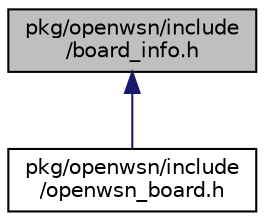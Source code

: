 digraph "pkg/openwsn/include/board_info.h"
{
 // LATEX_PDF_SIZE
  edge [fontname="Helvetica",fontsize="10",labelfontname="Helvetica",labelfontsize="10"];
  node [fontname="Helvetica",fontsize="10",shape=record];
  Node1 [label="pkg/openwsn/include\l/board_info.h",height=0.2,width=0.4,color="black", fillcolor="grey75", style="filled", fontcolor="black",tooltip=" "];
  Node1 -> Node2 [dir="back",color="midnightblue",fontsize="10",style="solid",fontname="Helvetica"];
  Node2 [label="pkg/openwsn/include\l/openwsn_board.h",height=0.2,width=0.4,color="black", fillcolor="white", style="filled",URL="$openwsn__board_8h.html",tooltip="RIOT HAL is provided as a new \"board\", a \"RIOT board\" to OpenWSN hardware abstraction interfaces."];
}
